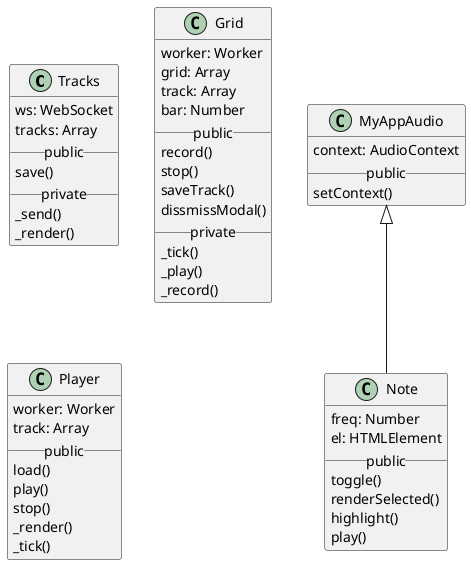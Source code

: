 @startuml
class Tracks {
    ws: WebSocket
    tracks: Array
    __public__
    save()
    __private__
    _send()
    _render()
}
class Grid {
    worker: Worker
    grid: Array
    track: Array
    bar: Number
    __public__
    record()
    stop()
    saveTrack()
    dissmissModal()
    __private__
    _tick()
    _play()
    _record()
}
class MyAppAudio {
    context: AudioContext
    __public__
    setContext()
}
class Note {
    freq: Number
    el: HTMLElement
    __public__
    toggle()
    renderSelected()
    highlight()
    play()
}
class Player {
    worker: Worker
    track: Array
    __public__
    load()
    play()
    stop()
    _render()
    _tick()
}
MyAppAudio <|-- Note
@enduml

